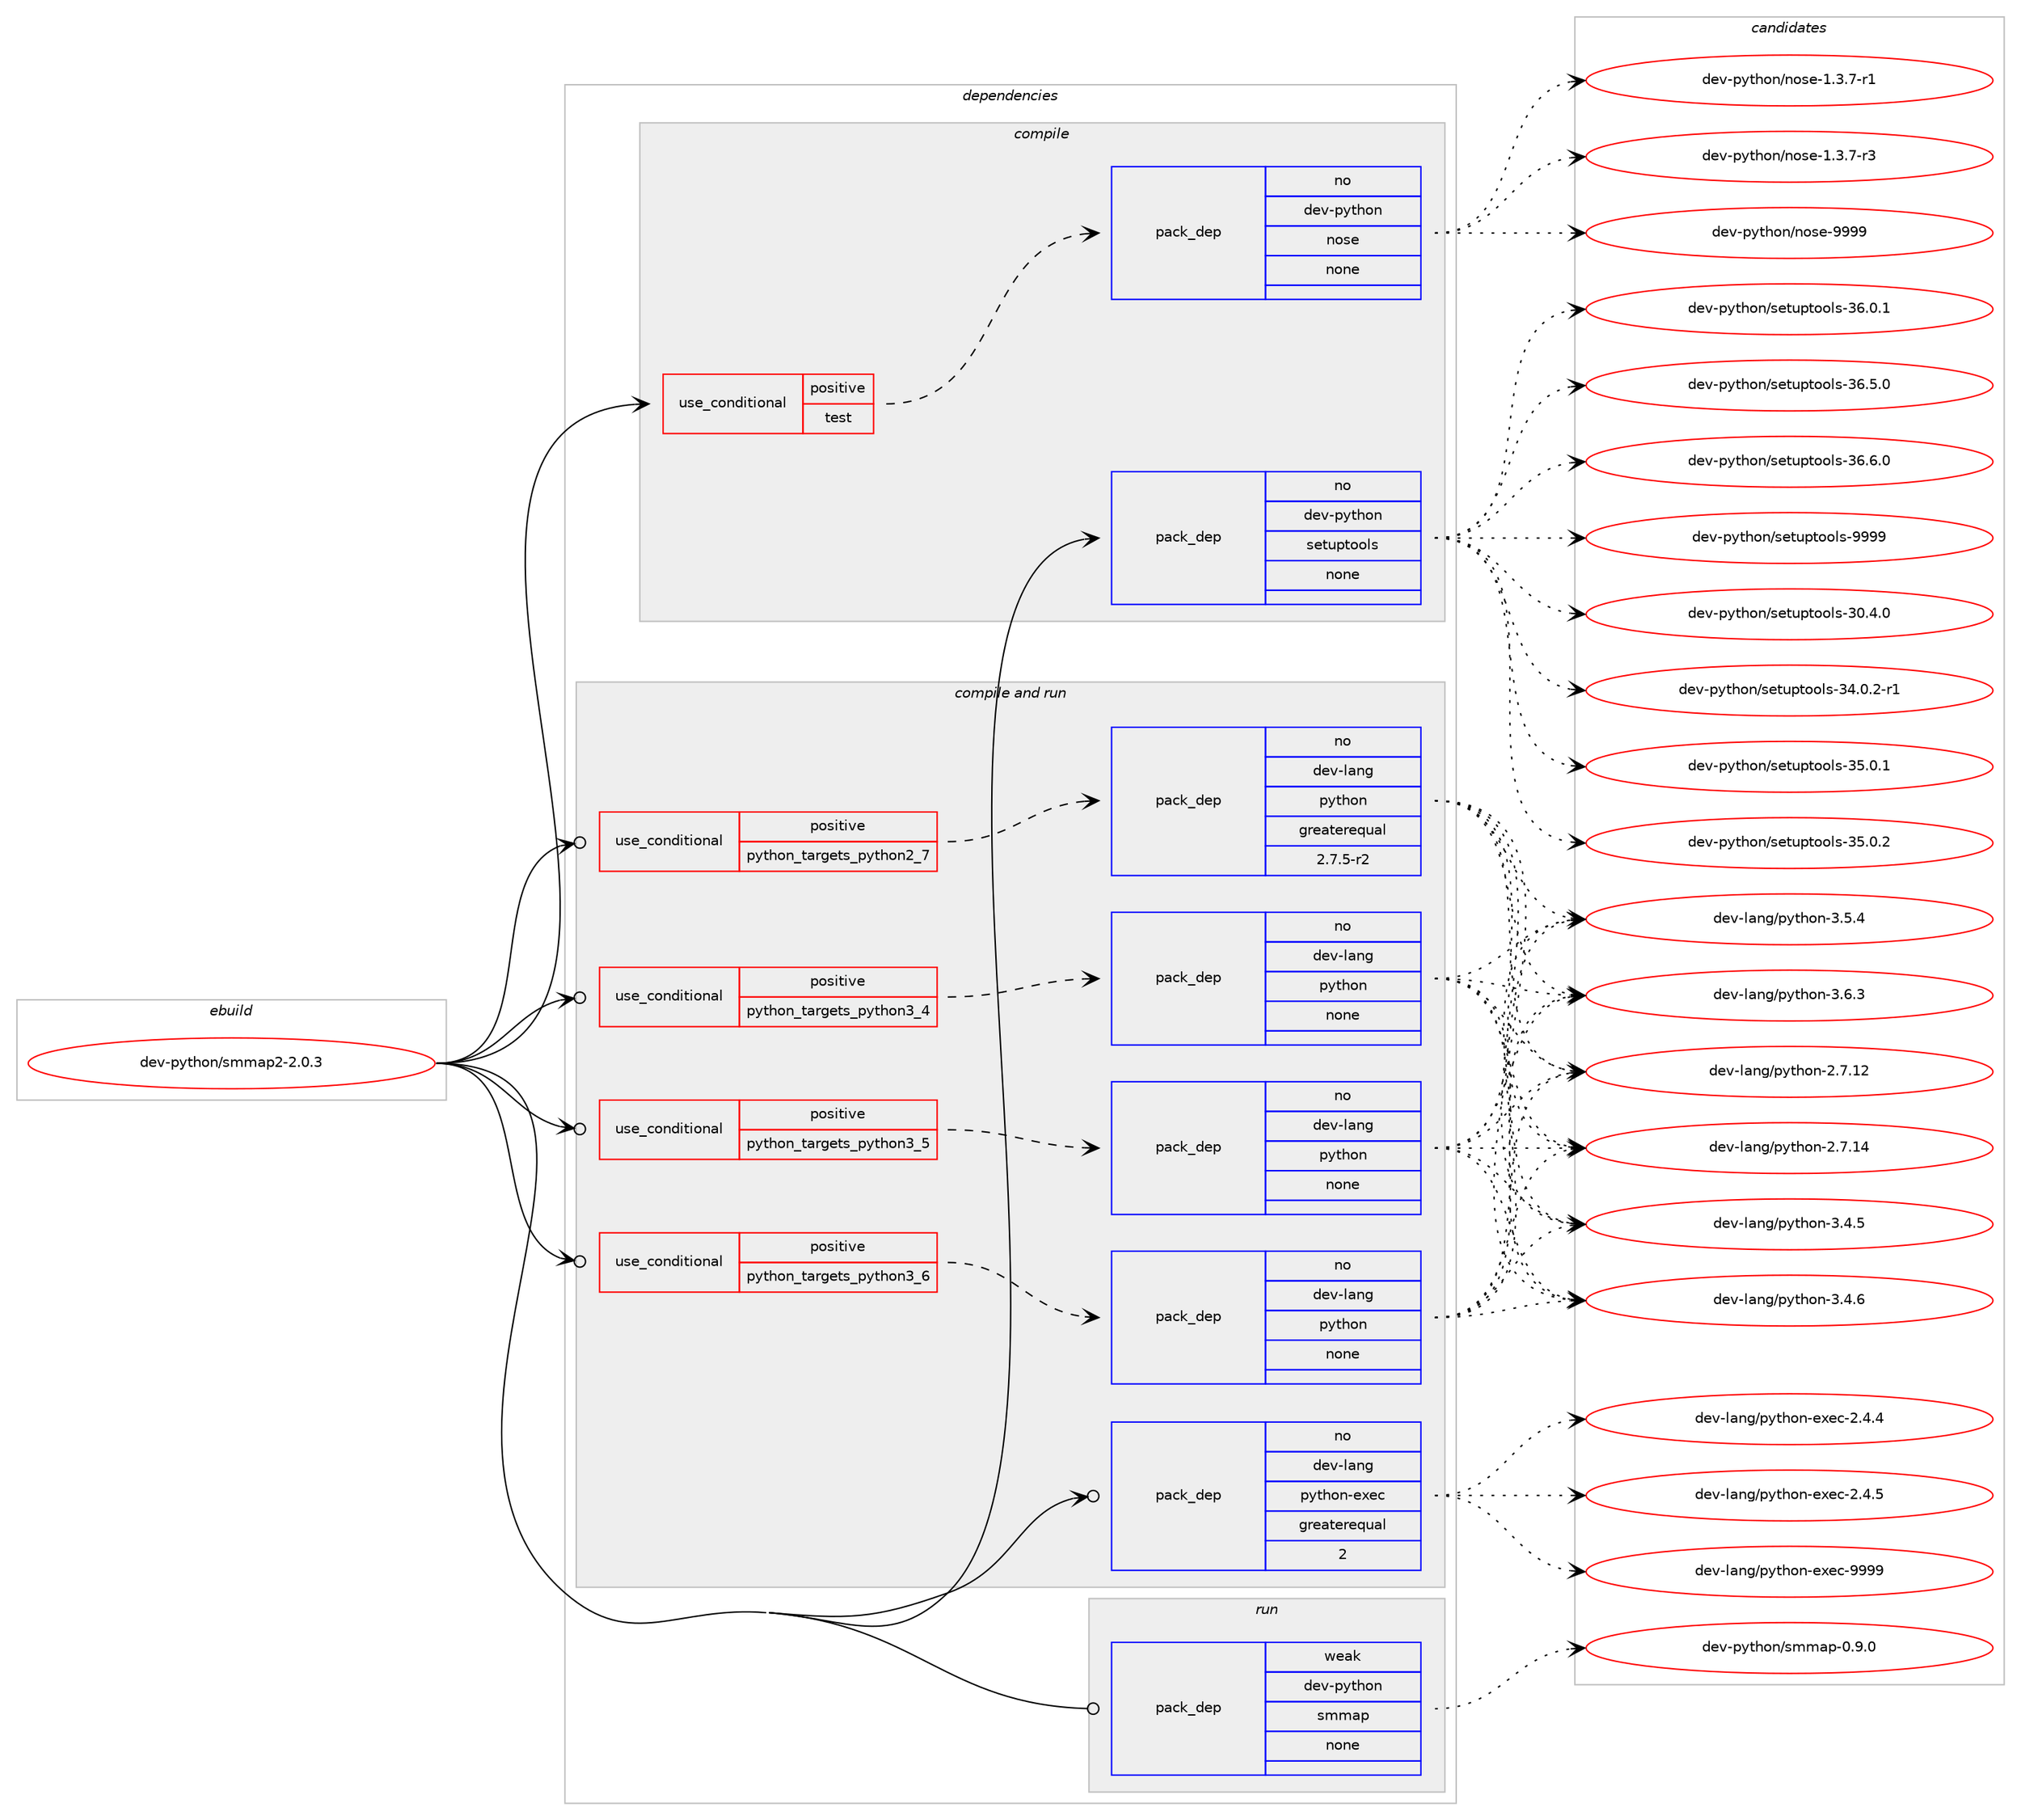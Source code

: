 digraph prolog {

# *************
# Graph options
# *************

newrank=true;
concentrate=true;
compound=true;
graph [rankdir=LR,fontname=Helvetica,fontsize=10,ranksep=1.5];#, ranksep=2.5, nodesep=0.2];
edge  [arrowhead=vee];
node  [fontname=Helvetica,fontsize=10];

# **********
# The ebuild
# **********

subgraph cluster_leftcol {
color=gray;
rank=same;
label=<<i>ebuild</i>>;
id [label="dev-python/smmap2-2.0.3", color=red, width=4, href="../dev-python/smmap2-2.0.3.svg"];
}

# ****************
# The dependencies
# ****************

subgraph cluster_midcol {
color=gray;
label=<<i>dependencies</i>>;
subgraph cluster_compile {
fillcolor="#eeeeee";
style=filled;
label=<<i>compile</i>>;
subgraph cond41781 {
dependency187619 [label=<<TABLE BORDER="0" CELLBORDER="1" CELLSPACING="0" CELLPADDING="4"><TR><TD ROWSPAN="3" CELLPADDING="10">use_conditional</TD></TR><TR><TD>positive</TD></TR><TR><TD>test</TD></TR></TABLE>>, shape=none, color=red];
subgraph pack141883 {
dependency187620 [label=<<TABLE BORDER="0" CELLBORDER="1" CELLSPACING="0" CELLPADDING="4" WIDTH="220"><TR><TD ROWSPAN="6" CELLPADDING="30">pack_dep</TD></TR><TR><TD WIDTH="110">no</TD></TR><TR><TD>dev-python</TD></TR><TR><TD>nose</TD></TR><TR><TD>none</TD></TR><TR><TD></TD></TR></TABLE>>, shape=none, color=blue];
}
dependency187619:e -> dependency187620:w [weight=20,style="dashed",arrowhead="vee"];
}
id:e -> dependency187619:w [weight=20,style="solid",arrowhead="vee"];
subgraph pack141884 {
dependency187621 [label=<<TABLE BORDER="0" CELLBORDER="1" CELLSPACING="0" CELLPADDING="4" WIDTH="220"><TR><TD ROWSPAN="6" CELLPADDING="30">pack_dep</TD></TR><TR><TD WIDTH="110">no</TD></TR><TR><TD>dev-python</TD></TR><TR><TD>setuptools</TD></TR><TR><TD>none</TD></TR><TR><TD></TD></TR></TABLE>>, shape=none, color=blue];
}
id:e -> dependency187621:w [weight=20,style="solid",arrowhead="vee"];
}
subgraph cluster_compileandrun {
fillcolor="#eeeeee";
style=filled;
label=<<i>compile and run</i>>;
subgraph cond41782 {
dependency187622 [label=<<TABLE BORDER="0" CELLBORDER="1" CELLSPACING="0" CELLPADDING="4"><TR><TD ROWSPAN="3" CELLPADDING="10">use_conditional</TD></TR><TR><TD>positive</TD></TR><TR><TD>python_targets_python2_7</TD></TR></TABLE>>, shape=none, color=red];
subgraph pack141885 {
dependency187623 [label=<<TABLE BORDER="0" CELLBORDER="1" CELLSPACING="0" CELLPADDING="4" WIDTH="220"><TR><TD ROWSPAN="6" CELLPADDING="30">pack_dep</TD></TR><TR><TD WIDTH="110">no</TD></TR><TR><TD>dev-lang</TD></TR><TR><TD>python</TD></TR><TR><TD>greaterequal</TD></TR><TR><TD>2.7.5-r2</TD></TR></TABLE>>, shape=none, color=blue];
}
dependency187622:e -> dependency187623:w [weight=20,style="dashed",arrowhead="vee"];
}
id:e -> dependency187622:w [weight=20,style="solid",arrowhead="odotvee"];
subgraph cond41783 {
dependency187624 [label=<<TABLE BORDER="0" CELLBORDER="1" CELLSPACING="0" CELLPADDING="4"><TR><TD ROWSPAN="3" CELLPADDING="10">use_conditional</TD></TR><TR><TD>positive</TD></TR><TR><TD>python_targets_python3_4</TD></TR></TABLE>>, shape=none, color=red];
subgraph pack141886 {
dependency187625 [label=<<TABLE BORDER="0" CELLBORDER="1" CELLSPACING="0" CELLPADDING="4" WIDTH="220"><TR><TD ROWSPAN="6" CELLPADDING="30">pack_dep</TD></TR><TR><TD WIDTH="110">no</TD></TR><TR><TD>dev-lang</TD></TR><TR><TD>python</TD></TR><TR><TD>none</TD></TR><TR><TD></TD></TR></TABLE>>, shape=none, color=blue];
}
dependency187624:e -> dependency187625:w [weight=20,style="dashed",arrowhead="vee"];
}
id:e -> dependency187624:w [weight=20,style="solid",arrowhead="odotvee"];
subgraph cond41784 {
dependency187626 [label=<<TABLE BORDER="0" CELLBORDER="1" CELLSPACING="0" CELLPADDING="4"><TR><TD ROWSPAN="3" CELLPADDING="10">use_conditional</TD></TR><TR><TD>positive</TD></TR><TR><TD>python_targets_python3_5</TD></TR></TABLE>>, shape=none, color=red];
subgraph pack141887 {
dependency187627 [label=<<TABLE BORDER="0" CELLBORDER="1" CELLSPACING="0" CELLPADDING="4" WIDTH="220"><TR><TD ROWSPAN="6" CELLPADDING="30">pack_dep</TD></TR><TR><TD WIDTH="110">no</TD></TR><TR><TD>dev-lang</TD></TR><TR><TD>python</TD></TR><TR><TD>none</TD></TR><TR><TD></TD></TR></TABLE>>, shape=none, color=blue];
}
dependency187626:e -> dependency187627:w [weight=20,style="dashed",arrowhead="vee"];
}
id:e -> dependency187626:w [weight=20,style="solid",arrowhead="odotvee"];
subgraph cond41785 {
dependency187628 [label=<<TABLE BORDER="0" CELLBORDER="1" CELLSPACING="0" CELLPADDING="4"><TR><TD ROWSPAN="3" CELLPADDING="10">use_conditional</TD></TR><TR><TD>positive</TD></TR><TR><TD>python_targets_python3_6</TD></TR></TABLE>>, shape=none, color=red];
subgraph pack141888 {
dependency187629 [label=<<TABLE BORDER="0" CELLBORDER="1" CELLSPACING="0" CELLPADDING="4" WIDTH="220"><TR><TD ROWSPAN="6" CELLPADDING="30">pack_dep</TD></TR><TR><TD WIDTH="110">no</TD></TR><TR><TD>dev-lang</TD></TR><TR><TD>python</TD></TR><TR><TD>none</TD></TR><TR><TD></TD></TR></TABLE>>, shape=none, color=blue];
}
dependency187628:e -> dependency187629:w [weight=20,style="dashed",arrowhead="vee"];
}
id:e -> dependency187628:w [weight=20,style="solid",arrowhead="odotvee"];
subgraph pack141889 {
dependency187630 [label=<<TABLE BORDER="0" CELLBORDER="1" CELLSPACING="0" CELLPADDING="4" WIDTH="220"><TR><TD ROWSPAN="6" CELLPADDING="30">pack_dep</TD></TR><TR><TD WIDTH="110">no</TD></TR><TR><TD>dev-lang</TD></TR><TR><TD>python-exec</TD></TR><TR><TD>greaterequal</TD></TR><TR><TD>2</TD></TR></TABLE>>, shape=none, color=blue];
}
id:e -> dependency187630:w [weight=20,style="solid",arrowhead="odotvee"];
}
subgraph cluster_run {
fillcolor="#eeeeee";
style=filled;
label=<<i>run</i>>;
subgraph pack141890 {
dependency187631 [label=<<TABLE BORDER="0" CELLBORDER="1" CELLSPACING="0" CELLPADDING="4" WIDTH="220"><TR><TD ROWSPAN="6" CELLPADDING="30">pack_dep</TD></TR><TR><TD WIDTH="110">weak</TD></TR><TR><TD>dev-python</TD></TR><TR><TD>smmap</TD></TR><TR><TD>none</TD></TR><TR><TD></TD></TR></TABLE>>, shape=none, color=blue];
}
id:e -> dependency187631:w [weight=20,style="solid",arrowhead="odot"];
}
}

# **************
# The candidates
# **************

subgraph cluster_choices {
rank=same;
color=gray;
label=<<i>candidates</i>>;

subgraph choice141883 {
color=black;
nodesep=1;
choice10010111845112121116104111110471101111151014549465146554511449 [label="dev-python/nose-1.3.7-r1", color=red, width=4,href="../dev-python/nose-1.3.7-r1.svg"];
choice10010111845112121116104111110471101111151014549465146554511451 [label="dev-python/nose-1.3.7-r3", color=red, width=4,href="../dev-python/nose-1.3.7-r3.svg"];
choice10010111845112121116104111110471101111151014557575757 [label="dev-python/nose-9999", color=red, width=4,href="../dev-python/nose-9999.svg"];
dependency187620:e -> choice10010111845112121116104111110471101111151014549465146554511449:w [style=dotted,weight="100"];
dependency187620:e -> choice10010111845112121116104111110471101111151014549465146554511451:w [style=dotted,weight="100"];
dependency187620:e -> choice10010111845112121116104111110471101111151014557575757:w [style=dotted,weight="100"];
}
subgraph choice141884 {
color=black;
nodesep=1;
choice100101118451121211161041111104711510111611711211611111110811545514846524648 [label="dev-python/setuptools-30.4.0", color=red, width=4,href="../dev-python/setuptools-30.4.0.svg"];
choice1001011184511212111610411111047115101116117112116111111108115455152464846504511449 [label="dev-python/setuptools-34.0.2-r1", color=red, width=4,href="../dev-python/setuptools-34.0.2-r1.svg"];
choice100101118451121211161041111104711510111611711211611111110811545515346484649 [label="dev-python/setuptools-35.0.1", color=red, width=4,href="../dev-python/setuptools-35.0.1.svg"];
choice100101118451121211161041111104711510111611711211611111110811545515346484650 [label="dev-python/setuptools-35.0.2", color=red, width=4,href="../dev-python/setuptools-35.0.2.svg"];
choice100101118451121211161041111104711510111611711211611111110811545515446484649 [label="dev-python/setuptools-36.0.1", color=red, width=4,href="../dev-python/setuptools-36.0.1.svg"];
choice100101118451121211161041111104711510111611711211611111110811545515446534648 [label="dev-python/setuptools-36.5.0", color=red, width=4,href="../dev-python/setuptools-36.5.0.svg"];
choice100101118451121211161041111104711510111611711211611111110811545515446544648 [label="dev-python/setuptools-36.6.0", color=red, width=4,href="../dev-python/setuptools-36.6.0.svg"];
choice10010111845112121116104111110471151011161171121161111111081154557575757 [label="dev-python/setuptools-9999", color=red, width=4,href="../dev-python/setuptools-9999.svg"];
dependency187621:e -> choice100101118451121211161041111104711510111611711211611111110811545514846524648:w [style=dotted,weight="100"];
dependency187621:e -> choice1001011184511212111610411111047115101116117112116111111108115455152464846504511449:w [style=dotted,weight="100"];
dependency187621:e -> choice100101118451121211161041111104711510111611711211611111110811545515346484649:w [style=dotted,weight="100"];
dependency187621:e -> choice100101118451121211161041111104711510111611711211611111110811545515346484650:w [style=dotted,weight="100"];
dependency187621:e -> choice100101118451121211161041111104711510111611711211611111110811545515446484649:w [style=dotted,weight="100"];
dependency187621:e -> choice100101118451121211161041111104711510111611711211611111110811545515446534648:w [style=dotted,weight="100"];
dependency187621:e -> choice100101118451121211161041111104711510111611711211611111110811545515446544648:w [style=dotted,weight="100"];
dependency187621:e -> choice10010111845112121116104111110471151011161171121161111111081154557575757:w [style=dotted,weight="100"];
}
subgraph choice141885 {
color=black;
nodesep=1;
choice10010111845108971101034711212111610411111045504655464950 [label="dev-lang/python-2.7.12", color=red, width=4,href="../dev-lang/python-2.7.12.svg"];
choice10010111845108971101034711212111610411111045504655464952 [label="dev-lang/python-2.7.14", color=red, width=4,href="../dev-lang/python-2.7.14.svg"];
choice100101118451089711010347112121116104111110455146524653 [label="dev-lang/python-3.4.5", color=red, width=4,href="../dev-lang/python-3.4.5.svg"];
choice100101118451089711010347112121116104111110455146524654 [label="dev-lang/python-3.4.6", color=red, width=4,href="../dev-lang/python-3.4.6.svg"];
choice100101118451089711010347112121116104111110455146534652 [label="dev-lang/python-3.5.4", color=red, width=4,href="../dev-lang/python-3.5.4.svg"];
choice100101118451089711010347112121116104111110455146544651 [label="dev-lang/python-3.6.3", color=red, width=4,href="../dev-lang/python-3.6.3.svg"];
dependency187623:e -> choice10010111845108971101034711212111610411111045504655464950:w [style=dotted,weight="100"];
dependency187623:e -> choice10010111845108971101034711212111610411111045504655464952:w [style=dotted,weight="100"];
dependency187623:e -> choice100101118451089711010347112121116104111110455146524653:w [style=dotted,weight="100"];
dependency187623:e -> choice100101118451089711010347112121116104111110455146524654:w [style=dotted,weight="100"];
dependency187623:e -> choice100101118451089711010347112121116104111110455146534652:w [style=dotted,weight="100"];
dependency187623:e -> choice100101118451089711010347112121116104111110455146544651:w [style=dotted,weight="100"];
}
subgraph choice141886 {
color=black;
nodesep=1;
choice10010111845108971101034711212111610411111045504655464950 [label="dev-lang/python-2.7.12", color=red, width=4,href="../dev-lang/python-2.7.12.svg"];
choice10010111845108971101034711212111610411111045504655464952 [label="dev-lang/python-2.7.14", color=red, width=4,href="../dev-lang/python-2.7.14.svg"];
choice100101118451089711010347112121116104111110455146524653 [label="dev-lang/python-3.4.5", color=red, width=4,href="../dev-lang/python-3.4.5.svg"];
choice100101118451089711010347112121116104111110455146524654 [label="dev-lang/python-3.4.6", color=red, width=4,href="../dev-lang/python-3.4.6.svg"];
choice100101118451089711010347112121116104111110455146534652 [label="dev-lang/python-3.5.4", color=red, width=4,href="../dev-lang/python-3.5.4.svg"];
choice100101118451089711010347112121116104111110455146544651 [label="dev-lang/python-3.6.3", color=red, width=4,href="../dev-lang/python-3.6.3.svg"];
dependency187625:e -> choice10010111845108971101034711212111610411111045504655464950:w [style=dotted,weight="100"];
dependency187625:e -> choice10010111845108971101034711212111610411111045504655464952:w [style=dotted,weight="100"];
dependency187625:e -> choice100101118451089711010347112121116104111110455146524653:w [style=dotted,weight="100"];
dependency187625:e -> choice100101118451089711010347112121116104111110455146524654:w [style=dotted,weight="100"];
dependency187625:e -> choice100101118451089711010347112121116104111110455146534652:w [style=dotted,weight="100"];
dependency187625:e -> choice100101118451089711010347112121116104111110455146544651:w [style=dotted,weight="100"];
}
subgraph choice141887 {
color=black;
nodesep=1;
choice10010111845108971101034711212111610411111045504655464950 [label="dev-lang/python-2.7.12", color=red, width=4,href="../dev-lang/python-2.7.12.svg"];
choice10010111845108971101034711212111610411111045504655464952 [label="dev-lang/python-2.7.14", color=red, width=4,href="../dev-lang/python-2.7.14.svg"];
choice100101118451089711010347112121116104111110455146524653 [label="dev-lang/python-3.4.5", color=red, width=4,href="../dev-lang/python-3.4.5.svg"];
choice100101118451089711010347112121116104111110455146524654 [label="dev-lang/python-3.4.6", color=red, width=4,href="../dev-lang/python-3.4.6.svg"];
choice100101118451089711010347112121116104111110455146534652 [label="dev-lang/python-3.5.4", color=red, width=4,href="../dev-lang/python-3.5.4.svg"];
choice100101118451089711010347112121116104111110455146544651 [label="dev-lang/python-3.6.3", color=red, width=4,href="../dev-lang/python-3.6.3.svg"];
dependency187627:e -> choice10010111845108971101034711212111610411111045504655464950:w [style=dotted,weight="100"];
dependency187627:e -> choice10010111845108971101034711212111610411111045504655464952:w [style=dotted,weight="100"];
dependency187627:e -> choice100101118451089711010347112121116104111110455146524653:w [style=dotted,weight="100"];
dependency187627:e -> choice100101118451089711010347112121116104111110455146524654:w [style=dotted,weight="100"];
dependency187627:e -> choice100101118451089711010347112121116104111110455146534652:w [style=dotted,weight="100"];
dependency187627:e -> choice100101118451089711010347112121116104111110455146544651:w [style=dotted,weight="100"];
}
subgraph choice141888 {
color=black;
nodesep=1;
choice10010111845108971101034711212111610411111045504655464950 [label="dev-lang/python-2.7.12", color=red, width=4,href="../dev-lang/python-2.7.12.svg"];
choice10010111845108971101034711212111610411111045504655464952 [label="dev-lang/python-2.7.14", color=red, width=4,href="../dev-lang/python-2.7.14.svg"];
choice100101118451089711010347112121116104111110455146524653 [label="dev-lang/python-3.4.5", color=red, width=4,href="../dev-lang/python-3.4.5.svg"];
choice100101118451089711010347112121116104111110455146524654 [label="dev-lang/python-3.4.6", color=red, width=4,href="../dev-lang/python-3.4.6.svg"];
choice100101118451089711010347112121116104111110455146534652 [label="dev-lang/python-3.5.4", color=red, width=4,href="../dev-lang/python-3.5.4.svg"];
choice100101118451089711010347112121116104111110455146544651 [label="dev-lang/python-3.6.3", color=red, width=4,href="../dev-lang/python-3.6.3.svg"];
dependency187629:e -> choice10010111845108971101034711212111610411111045504655464950:w [style=dotted,weight="100"];
dependency187629:e -> choice10010111845108971101034711212111610411111045504655464952:w [style=dotted,weight="100"];
dependency187629:e -> choice100101118451089711010347112121116104111110455146524653:w [style=dotted,weight="100"];
dependency187629:e -> choice100101118451089711010347112121116104111110455146524654:w [style=dotted,weight="100"];
dependency187629:e -> choice100101118451089711010347112121116104111110455146534652:w [style=dotted,weight="100"];
dependency187629:e -> choice100101118451089711010347112121116104111110455146544651:w [style=dotted,weight="100"];
}
subgraph choice141889 {
color=black;
nodesep=1;
choice1001011184510897110103471121211161041111104510112010199455046524652 [label="dev-lang/python-exec-2.4.4", color=red, width=4,href="../dev-lang/python-exec-2.4.4.svg"];
choice1001011184510897110103471121211161041111104510112010199455046524653 [label="dev-lang/python-exec-2.4.5", color=red, width=4,href="../dev-lang/python-exec-2.4.5.svg"];
choice10010111845108971101034711212111610411111045101120101994557575757 [label="dev-lang/python-exec-9999", color=red, width=4,href="../dev-lang/python-exec-9999.svg"];
dependency187630:e -> choice1001011184510897110103471121211161041111104510112010199455046524652:w [style=dotted,weight="100"];
dependency187630:e -> choice1001011184510897110103471121211161041111104510112010199455046524653:w [style=dotted,weight="100"];
dependency187630:e -> choice10010111845108971101034711212111610411111045101120101994557575757:w [style=dotted,weight="100"];
}
subgraph choice141890 {
color=black;
nodesep=1;
choice100101118451121211161041111104711510910997112454846574648 [label="dev-python/smmap-0.9.0", color=red, width=4,href="../dev-python/smmap-0.9.0.svg"];
dependency187631:e -> choice100101118451121211161041111104711510910997112454846574648:w [style=dotted,weight="100"];
}
}

}
